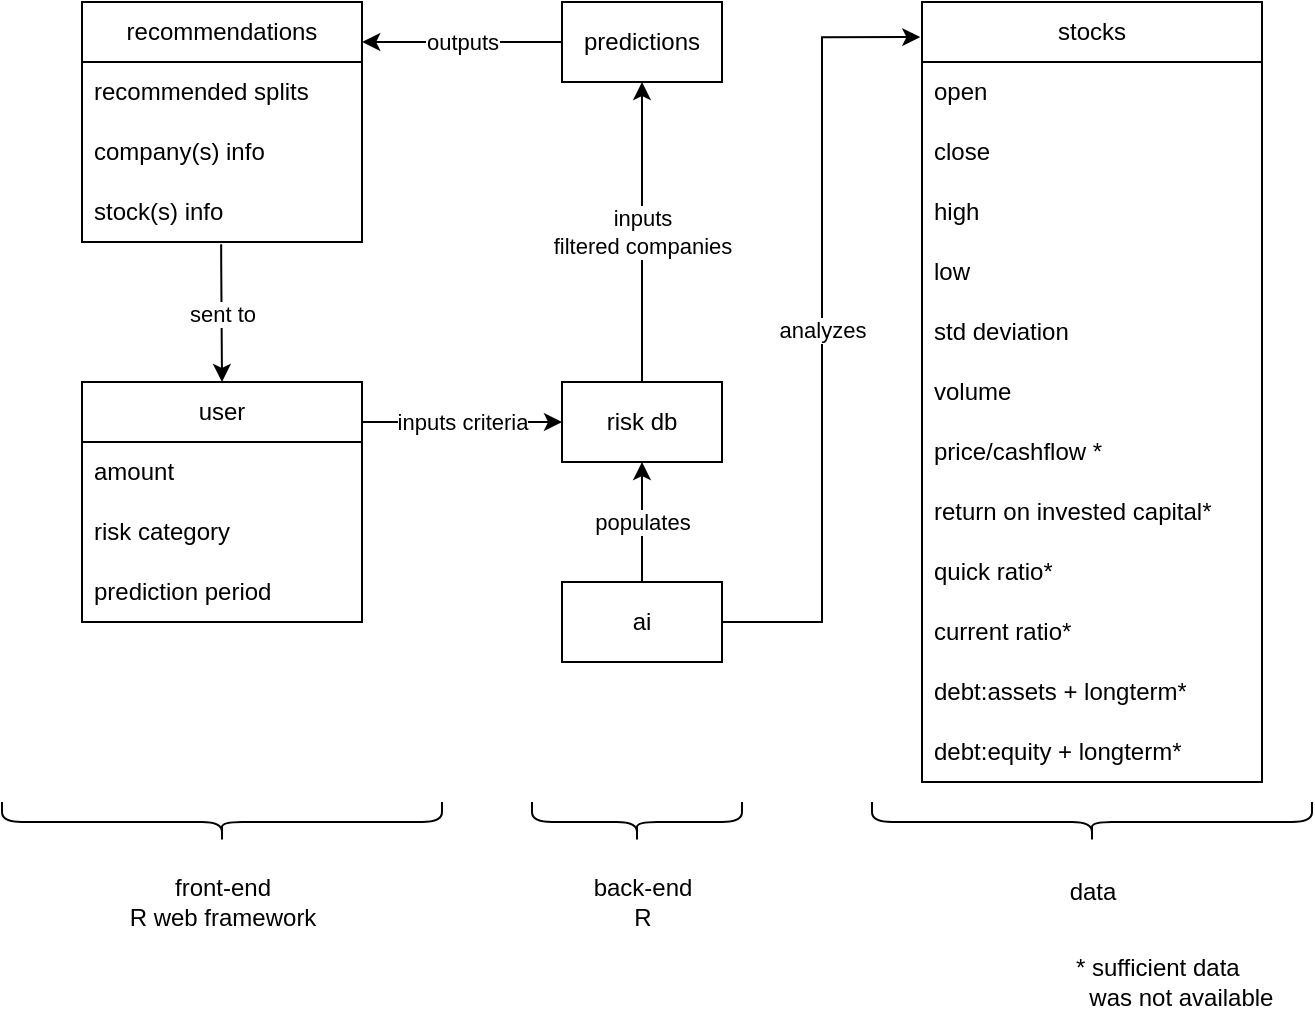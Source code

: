 <mxfile version="21.2.1" type="device">
  <diagram name="Page-1" id="8_V-npkF4_8rAvQVF0dz">
    <mxGraphModel dx="1219" dy="769" grid="1" gridSize="10" guides="1" tooltips="1" connect="1" arrows="1" fold="1" page="1" pageScale="1" pageWidth="850" pageHeight="1100" math="0" shadow="0">
      <root>
        <mxCell id="0" />
        <mxCell id="1" parent="0" />
        <mxCell id="Ms_8OpRCHCh8PfJ0gs4a-4" value="populates" style="edgeStyle=orthogonalEdgeStyle;rounded=0;orthogonalLoop=1;jettySize=auto;html=1;entryX=0.5;entryY=1;entryDx=0;entryDy=0;" edge="1" parent="1" source="vGaQVAYAIkuoaAUsgXml-4" target="vGaQVAYAIkuoaAUsgXml-5">
          <mxGeometry relative="1" as="geometry" />
        </mxCell>
        <mxCell id="Ms_8OpRCHCh8PfJ0gs4a-6" value="analyzes" style="edgeStyle=orthogonalEdgeStyle;rounded=0;orthogonalLoop=1;jettySize=auto;html=1;entryX=-0.005;entryY=0.045;entryDx=0;entryDy=0;entryPerimeter=0;" edge="1" parent="1" source="vGaQVAYAIkuoaAUsgXml-4" target="vGaQVAYAIkuoaAUsgXml-29">
          <mxGeometry relative="1" as="geometry" />
        </mxCell>
        <mxCell id="vGaQVAYAIkuoaAUsgXml-4" value="ai" style="rounded=0;whiteSpace=wrap;html=1;" parent="1" vertex="1">
          <mxGeometry x="330" y="460" width="80" height="40" as="geometry" />
        </mxCell>
        <mxCell id="Ms_8OpRCHCh8PfJ0gs4a-7" value="&lt;div&gt;inputs&lt;/div&gt;&lt;div&gt;filtered companies&lt;br&gt;&lt;/div&gt;" style="edgeStyle=orthogonalEdgeStyle;rounded=0;orthogonalLoop=1;jettySize=auto;html=1;entryX=0.5;entryY=1;entryDx=0;entryDy=0;" edge="1" parent="1" source="vGaQVAYAIkuoaAUsgXml-5" target="vGaQVAYAIkuoaAUsgXml-6">
          <mxGeometry relative="1" as="geometry">
            <mxPoint x="370" y="200" as="targetPoint" />
          </mxGeometry>
        </mxCell>
        <mxCell id="vGaQVAYAIkuoaAUsgXml-5" value="risk db" style="rounded=0;whiteSpace=wrap;html=1;" parent="1" vertex="1">
          <mxGeometry x="330" y="360" width="80" height="40" as="geometry" />
        </mxCell>
        <mxCell id="Ms_8OpRCHCh8PfJ0gs4a-8" value="outputs" style="edgeStyle=orthogonalEdgeStyle;rounded=0;orthogonalLoop=1;jettySize=auto;html=1;exitX=0;exitY=0.5;exitDx=0;exitDy=0;entryX=1.001;entryY=0.167;entryDx=0;entryDy=0;entryPerimeter=0;" edge="1" parent="1" source="vGaQVAYAIkuoaAUsgXml-6" target="vGaQVAYAIkuoaAUsgXml-42">
          <mxGeometry relative="1" as="geometry">
            <mxPoint x="231" y="190" as="targetPoint" />
            <Array as="points">
              <mxPoint x="230" y="190" />
            </Array>
          </mxGeometry>
        </mxCell>
        <mxCell id="vGaQVAYAIkuoaAUsgXml-6" value="predictions" style="rounded=0;whiteSpace=wrap;html=1;" parent="1" vertex="1">
          <mxGeometry x="330" y="170" width="80" height="40" as="geometry" />
        </mxCell>
        <mxCell id="Ms_8OpRCHCh8PfJ0gs4a-3" value="inputs criteria" style="edgeStyle=orthogonalEdgeStyle;rounded=0;orthogonalLoop=1;jettySize=auto;html=1;entryX=0;entryY=0.5;entryDx=0;entryDy=0;exitX=1;exitY=0.167;exitDx=0;exitDy=0;exitPerimeter=0;" edge="1" parent="1" source="vGaQVAYAIkuoaAUsgXml-20" target="vGaQVAYAIkuoaAUsgXml-5">
          <mxGeometry relative="1" as="geometry" />
        </mxCell>
        <mxCell id="vGaQVAYAIkuoaAUsgXml-20" value="user" style="swimlane;fontStyle=0;childLayout=stackLayout;horizontal=1;startSize=30;horizontalStack=0;resizeParent=1;resizeParentMax=0;resizeLast=0;collapsible=1;marginBottom=0;whiteSpace=wrap;html=1;" parent="1" vertex="1">
          <mxGeometry x="90" y="360" width="140" height="120" as="geometry" />
        </mxCell>
        <mxCell id="vGaQVAYAIkuoaAUsgXml-21" value="amount" style="text;strokeColor=none;fillColor=none;align=left;verticalAlign=middle;spacingLeft=4;spacingRight=4;overflow=hidden;points=[[0,0.5],[1,0.5]];portConstraint=eastwest;rotatable=0;whiteSpace=wrap;html=1;" parent="vGaQVAYAIkuoaAUsgXml-20" vertex="1">
          <mxGeometry y="30" width="140" height="30" as="geometry" />
        </mxCell>
        <mxCell id="Ms_8OpRCHCh8PfJ0gs4a-1" value="risk category" style="text;strokeColor=none;fillColor=none;align=left;verticalAlign=middle;spacingLeft=4;spacingRight=4;overflow=hidden;points=[[0,0.5],[1,0.5]];portConstraint=eastwest;rotatable=0;whiteSpace=wrap;html=1;" vertex="1" parent="vGaQVAYAIkuoaAUsgXml-20">
          <mxGeometry y="60" width="140" height="30" as="geometry" />
        </mxCell>
        <mxCell id="Ms_8OpRCHCh8PfJ0gs4a-2" value="prediction period" style="text;strokeColor=none;fillColor=none;align=left;verticalAlign=middle;spacingLeft=4;spacingRight=4;overflow=hidden;points=[[0,0.5],[1,0.5]];portConstraint=eastwest;rotatable=0;whiteSpace=wrap;html=1;" vertex="1" parent="vGaQVAYAIkuoaAUsgXml-20">
          <mxGeometry y="90" width="140" height="30" as="geometry" />
        </mxCell>
        <mxCell id="vGaQVAYAIkuoaAUsgXml-29" value="stocks" style="swimlane;fontStyle=0;childLayout=stackLayout;horizontal=1;startSize=30;horizontalStack=0;resizeParent=1;resizeParentMax=0;resizeLast=0;collapsible=1;marginBottom=0;whiteSpace=wrap;html=1;" parent="1" vertex="1">
          <mxGeometry x="510" y="170" width="170" height="390" as="geometry" />
        </mxCell>
        <mxCell id="vGaQVAYAIkuoaAUsgXml-30" value="&lt;div&gt;open&lt;/div&gt;" style="text;strokeColor=none;fillColor=none;align=left;verticalAlign=middle;spacingLeft=4;spacingRight=4;overflow=hidden;points=[[0,0.5],[1,0.5]];portConstraint=eastwest;rotatable=0;whiteSpace=wrap;html=1;" parent="vGaQVAYAIkuoaAUsgXml-29" vertex="1">
          <mxGeometry y="30" width="170" height="30" as="geometry" />
        </mxCell>
        <mxCell id="vGaQVAYAIkuoaAUsgXml-31" value="close" style="text;strokeColor=none;fillColor=none;align=left;verticalAlign=middle;spacingLeft=4;spacingRight=4;overflow=hidden;points=[[0,0.5],[1,0.5]];portConstraint=eastwest;rotatable=0;whiteSpace=wrap;html=1;" parent="vGaQVAYAIkuoaAUsgXml-29" vertex="1">
          <mxGeometry y="60" width="170" height="30" as="geometry" />
        </mxCell>
        <mxCell id="vGaQVAYAIkuoaAUsgXml-32" value="high" style="text;strokeColor=none;fillColor=none;align=left;verticalAlign=middle;spacingLeft=4;spacingRight=4;overflow=hidden;points=[[0,0.5],[1,0.5]];portConstraint=eastwest;rotatable=0;whiteSpace=wrap;html=1;" parent="vGaQVAYAIkuoaAUsgXml-29" vertex="1">
          <mxGeometry y="90" width="170" height="30" as="geometry" />
        </mxCell>
        <mxCell id="vGaQVAYAIkuoaAUsgXml-33" value="low" style="text;strokeColor=none;fillColor=none;align=left;verticalAlign=middle;spacingLeft=4;spacingRight=4;overflow=hidden;points=[[0,0.5],[1,0.5]];portConstraint=eastwest;rotatable=0;whiteSpace=wrap;html=1;" parent="vGaQVAYAIkuoaAUsgXml-29" vertex="1">
          <mxGeometry y="120" width="170" height="30" as="geometry" />
        </mxCell>
        <mxCell id="vGaQVAYAIkuoaAUsgXml-34" value="std deviation" style="text;strokeColor=none;fillColor=none;align=left;verticalAlign=middle;spacingLeft=4;spacingRight=4;overflow=hidden;points=[[0,0.5],[1,0.5]];portConstraint=eastwest;rotatable=0;whiteSpace=wrap;html=1;" parent="vGaQVAYAIkuoaAUsgXml-29" vertex="1">
          <mxGeometry y="150" width="170" height="30" as="geometry" />
        </mxCell>
        <mxCell id="vGaQVAYAIkuoaAUsgXml-35" value="volume" style="text;strokeColor=none;fillColor=none;align=left;verticalAlign=middle;spacingLeft=4;spacingRight=4;overflow=hidden;points=[[0,0.5],[1,0.5]];portConstraint=eastwest;rotatable=0;whiteSpace=wrap;html=1;" parent="vGaQVAYAIkuoaAUsgXml-29" vertex="1">
          <mxGeometry y="180" width="170" height="30" as="geometry" />
        </mxCell>
        <mxCell id="vGaQVAYAIkuoaAUsgXml-36" value="price/cashflow *" style="text;strokeColor=none;fillColor=none;align=left;verticalAlign=middle;spacingLeft=4;spacingRight=4;overflow=hidden;points=[[0,0.5],[1,0.5]];portConstraint=eastwest;rotatable=0;whiteSpace=wrap;html=1;" parent="vGaQVAYAIkuoaAUsgXml-29" vertex="1">
          <mxGeometry y="210" width="170" height="30" as="geometry" />
        </mxCell>
        <mxCell id="vGaQVAYAIkuoaAUsgXml-37" value="return on invested capital*" style="text;strokeColor=none;fillColor=none;align=left;verticalAlign=middle;spacingLeft=4;spacingRight=4;overflow=hidden;points=[[0,0.5],[1,0.5]];portConstraint=eastwest;rotatable=0;whiteSpace=wrap;html=1;" parent="vGaQVAYAIkuoaAUsgXml-29" vertex="1">
          <mxGeometry y="240" width="170" height="30" as="geometry" />
        </mxCell>
        <mxCell id="vGaQVAYAIkuoaAUsgXml-38" value="quick ratio*" style="text;strokeColor=none;fillColor=none;align=left;verticalAlign=middle;spacingLeft=4;spacingRight=4;overflow=hidden;points=[[0,0.5],[1,0.5]];portConstraint=eastwest;rotatable=0;whiteSpace=wrap;html=1;" parent="vGaQVAYAIkuoaAUsgXml-29" vertex="1">
          <mxGeometry y="270" width="170" height="30" as="geometry" />
        </mxCell>
        <mxCell id="vGaQVAYAIkuoaAUsgXml-39" value="current ratio*" style="text;strokeColor=none;fillColor=none;align=left;verticalAlign=middle;spacingLeft=4;spacingRight=4;overflow=hidden;points=[[0,0.5],[1,0.5]];portConstraint=eastwest;rotatable=0;whiteSpace=wrap;html=1;" parent="vGaQVAYAIkuoaAUsgXml-29" vertex="1">
          <mxGeometry y="300" width="170" height="30" as="geometry" />
        </mxCell>
        <mxCell id="vGaQVAYAIkuoaAUsgXml-40" value="debt:assets + longterm*" style="text;strokeColor=none;fillColor=none;align=left;verticalAlign=middle;spacingLeft=4;spacingRight=4;overflow=hidden;points=[[0,0.5],[1,0.5]];portConstraint=eastwest;rotatable=0;whiteSpace=wrap;html=1;" parent="vGaQVAYAIkuoaAUsgXml-29" vertex="1">
          <mxGeometry y="330" width="170" height="30" as="geometry" />
        </mxCell>
        <mxCell id="vGaQVAYAIkuoaAUsgXml-41" value="debt:equity + longterm*" style="text;strokeColor=none;fillColor=none;align=left;verticalAlign=middle;spacingLeft=4;spacingRight=4;overflow=hidden;points=[[0,0.5],[1,0.5]];portConstraint=eastwest;rotatable=0;whiteSpace=wrap;html=1;" parent="vGaQVAYAIkuoaAUsgXml-29" vertex="1">
          <mxGeometry y="360" width="170" height="30" as="geometry" />
        </mxCell>
        <mxCell id="vGaQVAYAIkuoaAUsgXml-42" value="recommendations" style="swimlane;fontStyle=0;childLayout=stackLayout;horizontal=1;startSize=30;horizontalStack=0;resizeParent=1;resizeParentMax=0;resizeLast=0;collapsible=1;marginBottom=0;whiteSpace=wrap;html=1;" parent="1" vertex="1">
          <mxGeometry x="90" y="170" width="140" height="120" as="geometry" />
        </mxCell>
        <mxCell id="vGaQVAYAIkuoaAUsgXml-43" value="recommended splits" style="text;strokeColor=none;fillColor=none;align=left;verticalAlign=middle;spacingLeft=4;spacingRight=4;overflow=hidden;points=[[0,0.5],[1,0.5]];portConstraint=eastwest;rotatable=0;whiteSpace=wrap;html=1;" parent="vGaQVAYAIkuoaAUsgXml-42" vertex="1">
          <mxGeometry y="30" width="140" height="30" as="geometry" />
        </mxCell>
        <mxCell id="vGaQVAYAIkuoaAUsgXml-44" value="company(s) info" style="text;strokeColor=none;fillColor=none;align=left;verticalAlign=middle;spacingLeft=4;spacingRight=4;overflow=hidden;points=[[0,0.5],[1,0.5]];portConstraint=eastwest;rotatable=0;whiteSpace=wrap;html=1;" parent="vGaQVAYAIkuoaAUsgXml-42" vertex="1">
          <mxGeometry y="60" width="140" height="30" as="geometry" />
        </mxCell>
        <mxCell id="vGaQVAYAIkuoaAUsgXml-45" value="stock(s) info" style="text;strokeColor=none;fillColor=none;align=left;verticalAlign=middle;spacingLeft=4;spacingRight=4;overflow=hidden;points=[[0,0.5],[1,0.5]];portConstraint=eastwest;rotatable=0;whiteSpace=wrap;html=1;" parent="vGaQVAYAIkuoaAUsgXml-42" vertex="1">
          <mxGeometry y="90" width="140" height="30" as="geometry" />
        </mxCell>
        <mxCell id="Ms_8OpRCHCh8PfJ0gs4a-10" value="sent to" style="edgeStyle=orthogonalEdgeStyle;rounded=0;orthogonalLoop=1;jettySize=auto;html=1;entryX=0.5;entryY=0;entryDx=0;entryDy=0;exitX=0.497;exitY=1.036;exitDx=0;exitDy=0;exitPerimeter=0;" edge="1" parent="1" source="vGaQVAYAIkuoaAUsgXml-45" target="vGaQVAYAIkuoaAUsgXml-20">
          <mxGeometry relative="1" as="geometry">
            <Array as="points">
              <mxPoint x="160" y="300" />
              <mxPoint x="160" y="300" />
            </Array>
          </mxGeometry>
        </mxCell>
        <mxCell id="Ms_8OpRCHCh8PfJ0gs4a-11" value="" style="shape=curlyBracket;whiteSpace=wrap;html=1;rounded=1;labelPosition=left;verticalLabelPosition=middle;align=right;verticalAlign=middle;rotation=-90;" vertex="1" parent="1">
          <mxGeometry x="150" y="470" width="20" height="220" as="geometry" />
        </mxCell>
        <mxCell id="Ms_8OpRCHCh8PfJ0gs4a-12" value="" style="shape=curlyBracket;whiteSpace=wrap;html=1;rounded=1;labelPosition=left;verticalLabelPosition=middle;align=right;verticalAlign=middle;rotation=-90;" vertex="1" parent="1">
          <mxGeometry x="357.5" y="527.5" width="20" height="105" as="geometry" />
        </mxCell>
        <mxCell id="Ms_8OpRCHCh8PfJ0gs4a-13" value="&lt;div&gt;front-end&lt;/div&gt;&lt;div&gt;R web framework&lt;br&gt;&lt;/div&gt;" style="text;html=1;align=center;verticalAlign=middle;resizable=0;points=[];autosize=1;strokeColor=none;fillColor=none;" vertex="1" parent="1">
          <mxGeometry x="100" y="600" width="120" height="40" as="geometry" />
        </mxCell>
        <mxCell id="Ms_8OpRCHCh8PfJ0gs4a-14" value="&lt;div&gt;back-end&lt;br&gt;&lt;/div&gt;&lt;div&gt;R&lt;br&gt;&lt;/div&gt;" style="text;html=1;align=center;verticalAlign=middle;resizable=0;points=[];autosize=1;strokeColor=none;fillColor=none;" vertex="1" parent="1">
          <mxGeometry x="335" y="600" width="70" height="40" as="geometry" />
        </mxCell>
        <mxCell id="Ms_8OpRCHCh8PfJ0gs4a-15" value="&lt;div&gt;* sufficient data &lt;br&gt;&lt;/div&gt;&lt;div&gt;&amp;nbsp; was not available&lt;br&gt;&lt;/div&gt;" style="text;html=1;align=left;verticalAlign=middle;resizable=0;points=[];autosize=1;strokeColor=none;fillColor=none;" vertex="1" parent="1">
          <mxGeometry x="585" y="640" width="120" height="40" as="geometry" />
        </mxCell>
        <mxCell id="Ms_8OpRCHCh8PfJ0gs4a-17" value="" style="shape=curlyBracket;whiteSpace=wrap;html=1;rounded=1;labelPosition=left;verticalLabelPosition=middle;align=right;verticalAlign=middle;rotation=-90;" vertex="1" parent="1">
          <mxGeometry x="585" y="470" width="20" height="220" as="geometry" />
        </mxCell>
        <mxCell id="Ms_8OpRCHCh8PfJ0gs4a-18" value="data" style="text;html=1;align=center;verticalAlign=middle;resizable=0;points=[];autosize=1;strokeColor=none;fillColor=none;" vertex="1" parent="1">
          <mxGeometry x="570" y="600" width="50" height="30" as="geometry" />
        </mxCell>
      </root>
    </mxGraphModel>
  </diagram>
</mxfile>
